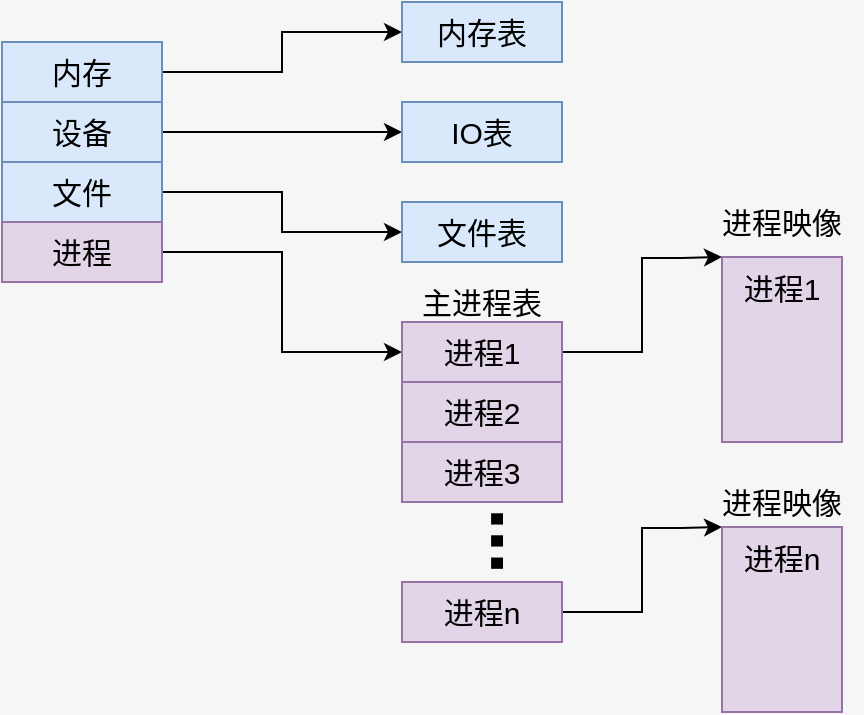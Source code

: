 <mxfile version="13.6.2" type="device"><diagram id="amjJ3BSBH4NQqEooDpcv" name="第 1 页"><mxGraphModel dx="853" dy="523" grid="1" gridSize="10" guides="1" tooltips="1" connect="1" arrows="1" fold="1" page="1" pageScale="1" pageWidth="827" pageHeight="1169" background="#F6F6F6" math="0" shadow="0"><root><mxCell id="0"/><mxCell id="1" parent="0"/><mxCell id="ukM3OudsgWR5jgPXVesG-11" style="edgeStyle=orthogonalEdgeStyle;rounded=0;orthogonalLoop=1;jettySize=auto;html=1;exitX=1;exitY=0.5;exitDx=0;exitDy=0;entryX=0;entryY=0.5;entryDx=0;entryDy=0;fontSize=15;fillColor=#ffffff;" edge="1" parent="1" source="ukM3OudsgWR5jgPXVesG-1" target="ukM3OudsgWR5jgPXVesG-8"><mxGeometry relative="1" as="geometry"/></mxCell><mxCell id="ukM3OudsgWR5jgPXVesG-1" value="文件" style="rounded=0;whiteSpace=wrap;html=1;fontSize=15;fillColor=#dae8fc;strokeColor=#6c8ebf;" vertex="1" parent="1"><mxGeometry x="160" y="180" width="80" height="30" as="geometry"/></mxCell><mxCell id="ukM3OudsgWR5jgPXVesG-10" style="edgeStyle=orthogonalEdgeStyle;rounded=0;orthogonalLoop=1;jettySize=auto;html=1;exitX=1;exitY=0.5;exitDx=0;exitDy=0;fontSize=15;fillColor=#ffffff;" edge="1" parent="1" source="ukM3OudsgWR5jgPXVesG-2" target="ukM3OudsgWR5jgPXVesG-7"><mxGeometry relative="1" as="geometry"/></mxCell><mxCell id="ukM3OudsgWR5jgPXVesG-2" value="设备" style="rounded=0;whiteSpace=wrap;html=1;fontSize=15;fillColor=#dae8fc;strokeColor=#6c8ebf;" vertex="1" parent="1"><mxGeometry x="160" y="150" width="80" height="30" as="geometry"/></mxCell><mxCell id="ukM3OudsgWR5jgPXVesG-13" style="edgeStyle=orthogonalEdgeStyle;rounded=0;orthogonalLoop=1;jettySize=auto;html=1;exitX=1;exitY=0.5;exitDx=0;exitDy=0;entryX=0;entryY=0.5;entryDx=0;entryDy=0;fontSize=15;fillColor=#ffffff;" edge="1" parent="1" source="ukM3OudsgWR5jgPXVesG-3" target="ukM3OudsgWR5jgPXVesG-12"><mxGeometry relative="1" as="geometry"/></mxCell><mxCell id="ukM3OudsgWR5jgPXVesG-3" value="进程" style="rounded=0;whiteSpace=wrap;html=1;fontSize=15;fillColor=#e1d5e7;strokeColor=#9673a6;" vertex="1" parent="1"><mxGeometry x="160" y="210" width="80" height="30" as="geometry"/></mxCell><mxCell id="ukM3OudsgWR5jgPXVesG-9" style="edgeStyle=orthogonalEdgeStyle;rounded=0;orthogonalLoop=1;jettySize=auto;html=1;exitX=1;exitY=0.5;exitDx=0;exitDy=0;entryX=0;entryY=0.5;entryDx=0;entryDy=0;fontSize=15;fillColor=#ffffff;" edge="1" parent="1" source="ukM3OudsgWR5jgPXVesG-4" target="ukM3OudsgWR5jgPXVesG-6"><mxGeometry relative="1" as="geometry"/></mxCell><mxCell id="ukM3OudsgWR5jgPXVesG-4" value="内存" style="rounded=0;whiteSpace=wrap;html=1;fontSize=15;fillColor=#dae8fc;strokeColor=#6c8ebf;" vertex="1" parent="1"><mxGeometry x="160" y="120" width="80" height="30" as="geometry"/></mxCell><mxCell id="ukM3OudsgWR5jgPXVesG-6" value="内存表" style="rounded=0;whiteSpace=wrap;html=1;fontSize=15;fillColor=#dae8fc;strokeColor=#6c8ebf;" vertex="1" parent="1"><mxGeometry x="360" y="100" width="80" height="30" as="geometry"/></mxCell><mxCell id="ukM3OudsgWR5jgPXVesG-7" value="IO表" style="rounded=0;whiteSpace=wrap;html=1;fontSize=15;fillColor=#dae8fc;strokeColor=#6c8ebf;" vertex="1" parent="1"><mxGeometry x="360" y="150" width="80" height="30" as="geometry"/></mxCell><mxCell id="ukM3OudsgWR5jgPXVesG-8" value="文件表" style="rounded=0;whiteSpace=wrap;html=1;fontSize=15;fillColor=#dae8fc;strokeColor=#6c8ebf;" vertex="1" parent="1"><mxGeometry x="360" y="200" width="80" height="30" as="geometry"/></mxCell><mxCell id="ukM3OudsgWR5jgPXVesG-27" style="edgeStyle=orthogonalEdgeStyle;rounded=0;orthogonalLoop=1;jettySize=auto;html=1;exitX=1;exitY=0.5;exitDx=0;exitDy=0;entryX=0;entryY=0;entryDx=0;entryDy=0;fontSize=15;" edge="1" parent="1" source="ukM3OudsgWR5jgPXVesG-12" target="ukM3OudsgWR5jgPXVesG-20"><mxGeometry relative="1" as="geometry"><Array as="points"><mxPoint x="480" y="275"/><mxPoint x="480" y="228"/><mxPoint x="500" y="228"/></Array></mxGeometry></mxCell><mxCell id="ukM3OudsgWR5jgPXVesG-12" value="进程1" style="rounded=0;whiteSpace=wrap;html=1;fontSize=15;fillColor=#e1d5e7;strokeColor=#9673a6;" vertex="1" parent="1"><mxGeometry x="360" y="260" width="80" height="30" as="geometry"/></mxCell><mxCell id="ukM3OudsgWR5jgPXVesG-15" value="主进程表" style="text;html=1;strokeColor=none;fillColor=none;align=center;verticalAlign=middle;whiteSpace=wrap;rounded=0;fontSize=15;" vertex="1" parent="1"><mxGeometry x="365" y="240" width="70" height="20" as="geometry"/></mxCell><mxCell id="ukM3OudsgWR5jgPXVesG-16" value="进程2" style="rounded=0;whiteSpace=wrap;html=1;fontSize=15;fillColor=#e1d5e7;strokeColor=#9673a6;" vertex="1" parent="1"><mxGeometry x="360" y="290" width="80" height="30" as="geometry"/></mxCell><mxCell id="ukM3OudsgWR5jgPXVesG-17" value="进程3" style="rounded=0;whiteSpace=wrap;html=1;fontSize=15;fillColor=#e1d5e7;strokeColor=#9673a6;" vertex="1" parent="1"><mxGeometry x="360" y="320" width="80" height="30" as="geometry"/></mxCell><mxCell id="ukM3OudsgWR5jgPXVesG-26" style="edgeStyle=orthogonalEdgeStyle;rounded=0;orthogonalLoop=1;jettySize=auto;html=1;exitX=1;exitY=0.5;exitDx=0;exitDy=0;entryX=0;entryY=0;entryDx=0;entryDy=0;fontSize=15;fillColor=none;" edge="1" parent="1" source="ukM3OudsgWR5jgPXVesG-18" target="ukM3OudsgWR5jgPXVesG-23"><mxGeometry relative="1" as="geometry"><Array as="points"><mxPoint x="480" y="405"/><mxPoint x="480" y="363"/><mxPoint x="500" y="363"/></Array></mxGeometry></mxCell><mxCell id="ukM3OudsgWR5jgPXVesG-18" value="进程n" style="rounded=0;whiteSpace=wrap;html=1;fontSize=15;fillColor=#e1d5e7;strokeColor=#9673a6;" vertex="1" parent="1"><mxGeometry x="360" y="390" width="80" height="30" as="geometry"/></mxCell><mxCell id="ukM3OudsgWR5jgPXVesG-19" value="&lt;div style=&quot;font-size: 40px;&quot;&gt;&lt;span style=&quot;font-size: 40px;&quot;&gt;...&lt;/span&gt;&lt;/div&gt;" style="text;html=1;align=center;verticalAlign=bottom;whiteSpace=wrap;rounded=0;fontSize=40;fontStyle=1;horizontal=0;" vertex="1" parent="1"><mxGeometry x="377.5" y="360" width="45" height="20" as="geometry"/></mxCell><mxCell id="ukM3OudsgWR5jgPXVesG-20" value="进程1" style="rounded=0;whiteSpace=wrap;html=1;fontSize=15;align=center;verticalAlign=top;fillColor=#e1d5e7;strokeColor=#9673a6;" vertex="1" parent="1"><mxGeometry x="520" y="227.5" width="60" height="92.5" as="geometry"/></mxCell><mxCell id="ukM3OudsgWR5jgPXVesG-21" value="进程映像" style="text;html=1;strokeColor=none;fillColor=none;align=center;verticalAlign=middle;whiteSpace=wrap;rounded=0;fontSize=15;" vertex="1" parent="1"><mxGeometry x="510" y="200" width="80" height="20" as="geometry"/></mxCell><mxCell id="ukM3OudsgWR5jgPXVesG-23" value="进程n" style="rounded=0;whiteSpace=wrap;html=1;fontSize=15;align=center;verticalAlign=top;fillColor=#e1d5e7;strokeColor=#9673a6;" vertex="1" parent="1"><mxGeometry x="520" y="362.5" width="60" height="92.5" as="geometry"/></mxCell><mxCell id="ukM3OudsgWR5jgPXVesG-24" value="进程映像" style="text;html=1;strokeColor=none;fillColor=none;align=center;verticalAlign=middle;whiteSpace=wrap;rounded=0;fontSize=15;" vertex="1" parent="1"><mxGeometry x="510" y="340" width="80" height="20" as="geometry"/></mxCell></root></mxGraphModel></diagram></mxfile>